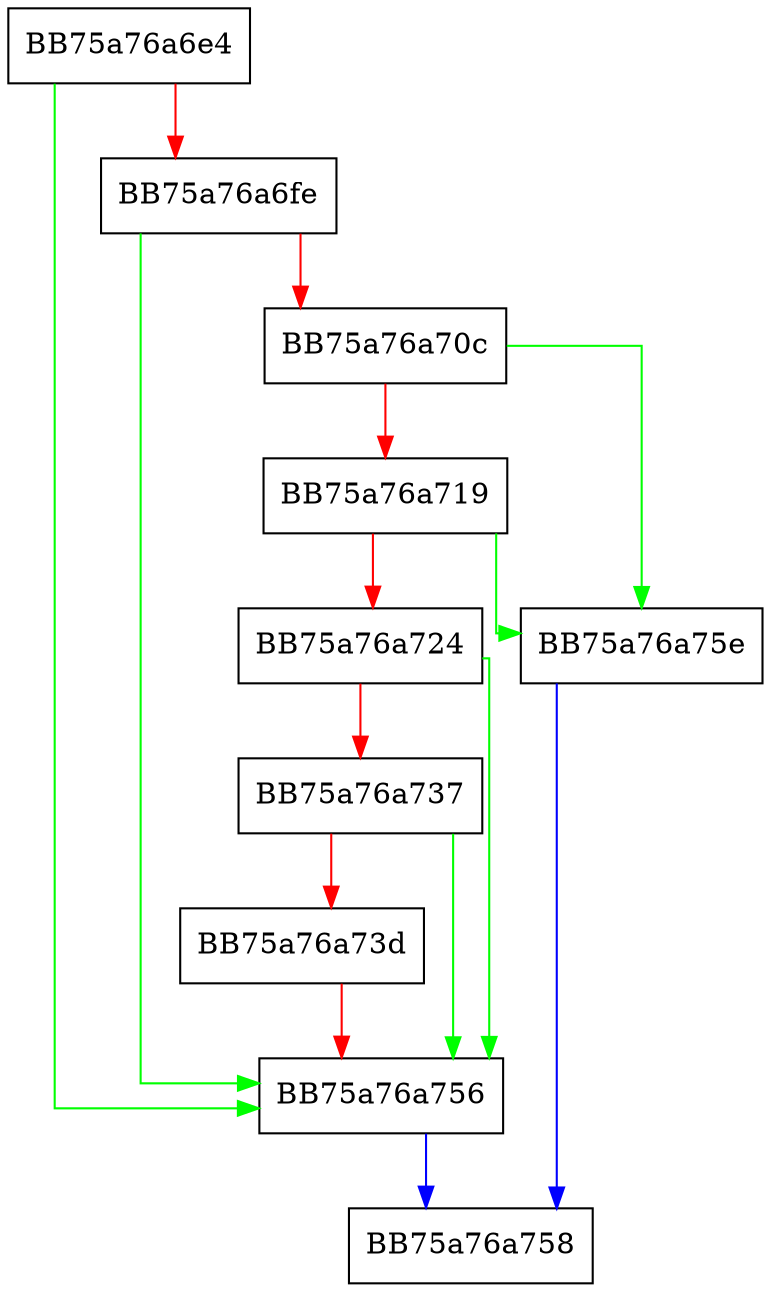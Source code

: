 digraph checkCRC {
  node [shape="box"];
  graph [splines=ortho];
  BB75a76a6e4 -> BB75a76a756 [color="green"];
  BB75a76a6e4 -> BB75a76a6fe [color="red"];
  BB75a76a6fe -> BB75a76a756 [color="green"];
  BB75a76a6fe -> BB75a76a70c [color="red"];
  BB75a76a70c -> BB75a76a75e [color="green"];
  BB75a76a70c -> BB75a76a719 [color="red"];
  BB75a76a719 -> BB75a76a75e [color="green"];
  BB75a76a719 -> BB75a76a724 [color="red"];
  BB75a76a724 -> BB75a76a756 [color="green"];
  BB75a76a724 -> BB75a76a737 [color="red"];
  BB75a76a737 -> BB75a76a756 [color="green"];
  BB75a76a737 -> BB75a76a73d [color="red"];
  BB75a76a73d -> BB75a76a756 [color="red"];
  BB75a76a756 -> BB75a76a758 [color="blue"];
  BB75a76a75e -> BB75a76a758 [color="blue"];
}
